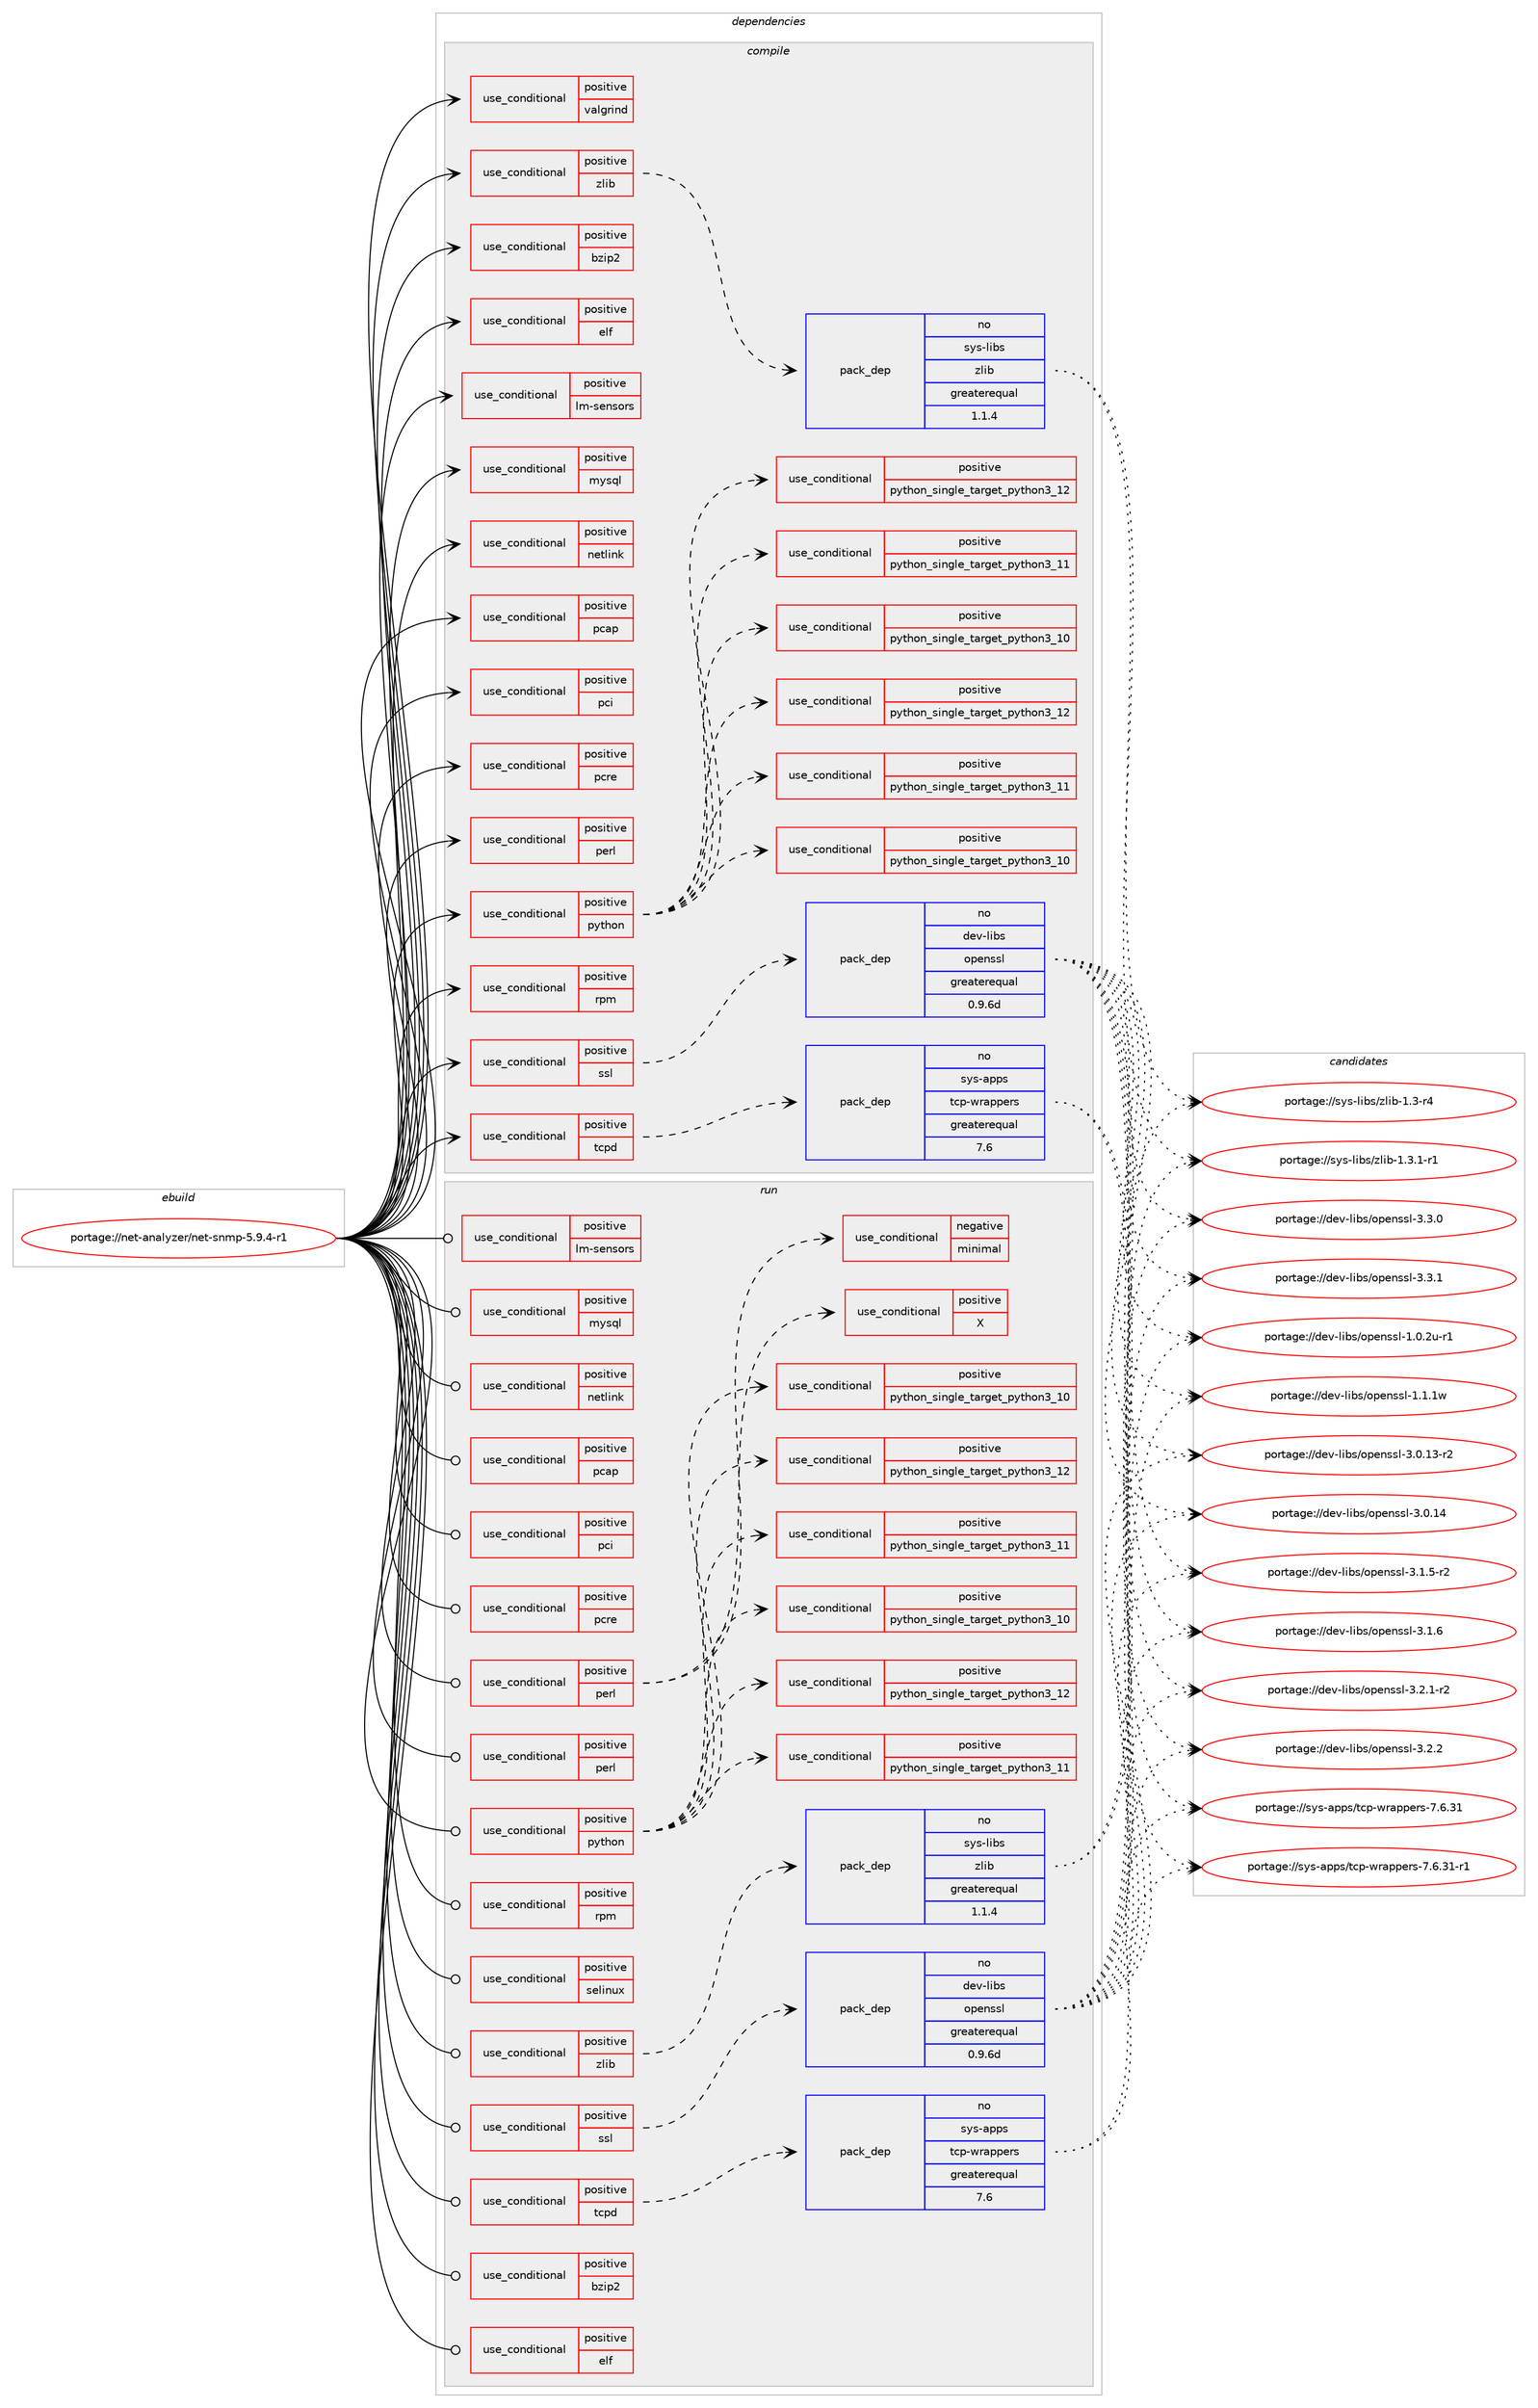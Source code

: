 digraph prolog {

# *************
# Graph options
# *************

newrank=true;
concentrate=true;
compound=true;
graph [rankdir=LR,fontname=Helvetica,fontsize=10,ranksep=1.5];#, ranksep=2.5, nodesep=0.2];
edge  [arrowhead=vee];
node  [fontname=Helvetica,fontsize=10];

# **********
# The ebuild
# **********

subgraph cluster_leftcol {
color=gray;
rank=same;
label=<<i>ebuild</i>>;
id [label="portage://net-analyzer/net-snmp-5.9.4-r1", color=red, width=4, href="../net-analyzer/net-snmp-5.9.4-r1.svg"];
}

# ****************
# The dependencies
# ****************

subgraph cluster_midcol {
color=gray;
label=<<i>dependencies</i>>;
subgraph cluster_compile {
fillcolor="#eeeeee";
style=filled;
label=<<i>compile</i>>;
subgraph cond85116 {
dependency174056 [label=<<TABLE BORDER="0" CELLBORDER="1" CELLSPACING="0" CELLPADDING="4"><TR><TD ROWSPAN="3" CELLPADDING="10">use_conditional</TD></TR><TR><TD>positive</TD></TR><TR><TD>bzip2</TD></TR></TABLE>>, shape=none, color=red];
# *** BEGIN UNKNOWN DEPENDENCY TYPE (TODO) ***
# dependency174056 -> package_dependency(portage://net-analyzer/net-snmp-5.9.4-r1,install,no,app-arch,bzip2,none,[,,],[],[])
# *** END UNKNOWN DEPENDENCY TYPE (TODO) ***

}
id:e -> dependency174056:w [weight=20,style="solid",arrowhead="vee"];
subgraph cond85117 {
dependency174057 [label=<<TABLE BORDER="0" CELLBORDER="1" CELLSPACING="0" CELLPADDING="4"><TR><TD ROWSPAN="3" CELLPADDING="10">use_conditional</TD></TR><TR><TD>positive</TD></TR><TR><TD>elf</TD></TR></TABLE>>, shape=none, color=red];
# *** BEGIN UNKNOWN DEPENDENCY TYPE (TODO) ***
# dependency174057 -> package_dependency(portage://net-analyzer/net-snmp-5.9.4-r1,install,no,dev-libs,elfutils,none,[,,],[],[])
# *** END UNKNOWN DEPENDENCY TYPE (TODO) ***

}
id:e -> dependency174057:w [weight=20,style="solid",arrowhead="vee"];
subgraph cond85118 {
dependency174058 [label=<<TABLE BORDER="0" CELLBORDER="1" CELLSPACING="0" CELLPADDING="4"><TR><TD ROWSPAN="3" CELLPADDING="10">use_conditional</TD></TR><TR><TD>positive</TD></TR><TR><TD>lm-sensors</TD></TR></TABLE>>, shape=none, color=red];
# *** BEGIN UNKNOWN DEPENDENCY TYPE (TODO) ***
# dependency174058 -> package_dependency(portage://net-analyzer/net-snmp-5.9.4-r1,install,no,sys-apps,lm-sensors,none,[,,],[],[])
# *** END UNKNOWN DEPENDENCY TYPE (TODO) ***

}
id:e -> dependency174058:w [weight=20,style="solid",arrowhead="vee"];
subgraph cond85119 {
dependency174059 [label=<<TABLE BORDER="0" CELLBORDER="1" CELLSPACING="0" CELLPADDING="4"><TR><TD ROWSPAN="3" CELLPADDING="10">use_conditional</TD></TR><TR><TD>positive</TD></TR><TR><TD>mysql</TD></TR></TABLE>>, shape=none, color=red];
# *** BEGIN UNKNOWN DEPENDENCY TYPE (TODO) ***
# dependency174059 -> package_dependency(portage://net-analyzer/net-snmp-5.9.4-r1,install,no,dev-db,mysql-connector-c,none,[,,],[slot(0),equal],[])
# *** END UNKNOWN DEPENDENCY TYPE (TODO) ***

}
id:e -> dependency174059:w [weight=20,style="solid",arrowhead="vee"];
subgraph cond85120 {
dependency174060 [label=<<TABLE BORDER="0" CELLBORDER="1" CELLSPACING="0" CELLPADDING="4"><TR><TD ROWSPAN="3" CELLPADDING="10">use_conditional</TD></TR><TR><TD>positive</TD></TR><TR><TD>netlink</TD></TR></TABLE>>, shape=none, color=red];
# *** BEGIN UNKNOWN DEPENDENCY TYPE (TODO) ***
# dependency174060 -> package_dependency(portage://net-analyzer/net-snmp-5.9.4-r1,install,no,dev-libs,libnl,none,[,,],[slot(3)],[])
# *** END UNKNOWN DEPENDENCY TYPE (TODO) ***

}
id:e -> dependency174060:w [weight=20,style="solid",arrowhead="vee"];
subgraph cond85121 {
dependency174061 [label=<<TABLE BORDER="0" CELLBORDER="1" CELLSPACING="0" CELLPADDING="4"><TR><TD ROWSPAN="3" CELLPADDING="10">use_conditional</TD></TR><TR><TD>positive</TD></TR><TR><TD>pcap</TD></TR></TABLE>>, shape=none, color=red];
# *** BEGIN UNKNOWN DEPENDENCY TYPE (TODO) ***
# dependency174061 -> package_dependency(portage://net-analyzer/net-snmp-5.9.4-r1,install,no,net-libs,libpcap,none,[,,],[],[])
# *** END UNKNOWN DEPENDENCY TYPE (TODO) ***

}
id:e -> dependency174061:w [weight=20,style="solid",arrowhead="vee"];
subgraph cond85122 {
dependency174062 [label=<<TABLE BORDER="0" CELLBORDER="1" CELLSPACING="0" CELLPADDING="4"><TR><TD ROWSPAN="3" CELLPADDING="10">use_conditional</TD></TR><TR><TD>positive</TD></TR><TR><TD>pci</TD></TR></TABLE>>, shape=none, color=red];
# *** BEGIN UNKNOWN DEPENDENCY TYPE (TODO) ***
# dependency174062 -> package_dependency(portage://net-analyzer/net-snmp-5.9.4-r1,install,no,sys-apps,pciutils,none,[,,],[],[])
# *** END UNKNOWN DEPENDENCY TYPE (TODO) ***

}
id:e -> dependency174062:w [weight=20,style="solid",arrowhead="vee"];
subgraph cond85123 {
dependency174063 [label=<<TABLE BORDER="0" CELLBORDER="1" CELLSPACING="0" CELLPADDING="4"><TR><TD ROWSPAN="3" CELLPADDING="10">use_conditional</TD></TR><TR><TD>positive</TD></TR><TR><TD>pcre</TD></TR></TABLE>>, shape=none, color=red];
# *** BEGIN UNKNOWN DEPENDENCY TYPE (TODO) ***
# dependency174063 -> package_dependency(portage://net-analyzer/net-snmp-5.9.4-r1,install,no,dev-libs,libpcre,none,[,,],[],[])
# *** END UNKNOWN DEPENDENCY TYPE (TODO) ***

}
id:e -> dependency174063:w [weight=20,style="solid",arrowhead="vee"];
subgraph cond85124 {
dependency174064 [label=<<TABLE BORDER="0" CELLBORDER="1" CELLSPACING="0" CELLPADDING="4"><TR><TD ROWSPAN="3" CELLPADDING="10">use_conditional</TD></TR><TR><TD>positive</TD></TR><TR><TD>perl</TD></TR></TABLE>>, shape=none, color=red];
# *** BEGIN UNKNOWN DEPENDENCY TYPE (TODO) ***
# dependency174064 -> package_dependency(portage://net-analyzer/net-snmp-5.9.4-r1,install,no,dev-lang,perl,none,[,,],any_same_slot,[])
# *** END UNKNOWN DEPENDENCY TYPE (TODO) ***

}
id:e -> dependency174064:w [weight=20,style="solid",arrowhead="vee"];
subgraph cond85125 {
dependency174065 [label=<<TABLE BORDER="0" CELLBORDER="1" CELLSPACING="0" CELLPADDING="4"><TR><TD ROWSPAN="3" CELLPADDING="10">use_conditional</TD></TR><TR><TD>positive</TD></TR><TR><TD>python</TD></TR></TABLE>>, shape=none, color=red];
subgraph cond85126 {
dependency174066 [label=<<TABLE BORDER="0" CELLBORDER="1" CELLSPACING="0" CELLPADDING="4"><TR><TD ROWSPAN="3" CELLPADDING="10">use_conditional</TD></TR><TR><TD>positive</TD></TR><TR><TD>python_single_target_python3_10</TD></TR></TABLE>>, shape=none, color=red];
# *** BEGIN UNKNOWN DEPENDENCY TYPE (TODO) ***
# dependency174066 -> package_dependency(portage://net-analyzer/net-snmp-5.9.4-r1,install,no,dev-python,setuptools,none,[,,],[],[use(enable(python_targets_python3_10),negative)])
# *** END UNKNOWN DEPENDENCY TYPE (TODO) ***

}
dependency174065:e -> dependency174066:w [weight=20,style="dashed",arrowhead="vee"];
subgraph cond85127 {
dependency174067 [label=<<TABLE BORDER="0" CELLBORDER="1" CELLSPACING="0" CELLPADDING="4"><TR><TD ROWSPAN="3" CELLPADDING="10">use_conditional</TD></TR><TR><TD>positive</TD></TR><TR><TD>python_single_target_python3_11</TD></TR></TABLE>>, shape=none, color=red];
# *** BEGIN UNKNOWN DEPENDENCY TYPE (TODO) ***
# dependency174067 -> package_dependency(portage://net-analyzer/net-snmp-5.9.4-r1,install,no,dev-python,setuptools,none,[,,],[],[use(enable(python_targets_python3_11),negative)])
# *** END UNKNOWN DEPENDENCY TYPE (TODO) ***

}
dependency174065:e -> dependency174067:w [weight=20,style="dashed",arrowhead="vee"];
subgraph cond85128 {
dependency174068 [label=<<TABLE BORDER="0" CELLBORDER="1" CELLSPACING="0" CELLPADDING="4"><TR><TD ROWSPAN="3" CELLPADDING="10">use_conditional</TD></TR><TR><TD>positive</TD></TR><TR><TD>python_single_target_python3_12</TD></TR></TABLE>>, shape=none, color=red];
# *** BEGIN UNKNOWN DEPENDENCY TYPE (TODO) ***
# dependency174068 -> package_dependency(portage://net-analyzer/net-snmp-5.9.4-r1,install,no,dev-python,setuptools,none,[,,],[],[use(enable(python_targets_python3_12),negative)])
# *** END UNKNOWN DEPENDENCY TYPE (TODO) ***

}
dependency174065:e -> dependency174068:w [weight=20,style="dashed",arrowhead="vee"];
subgraph cond85129 {
dependency174069 [label=<<TABLE BORDER="0" CELLBORDER="1" CELLSPACING="0" CELLPADDING="4"><TR><TD ROWSPAN="3" CELLPADDING="10">use_conditional</TD></TR><TR><TD>positive</TD></TR><TR><TD>python_single_target_python3_10</TD></TR></TABLE>>, shape=none, color=red];
# *** BEGIN UNKNOWN DEPENDENCY TYPE (TODO) ***
# dependency174069 -> package_dependency(portage://net-analyzer/net-snmp-5.9.4-r1,install,no,dev-lang,python,none,[,,],[slot(3.10)],[])
# *** END UNKNOWN DEPENDENCY TYPE (TODO) ***

}
dependency174065:e -> dependency174069:w [weight=20,style="dashed",arrowhead="vee"];
subgraph cond85130 {
dependency174070 [label=<<TABLE BORDER="0" CELLBORDER="1" CELLSPACING="0" CELLPADDING="4"><TR><TD ROWSPAN="3" CELLPADDING="10">use_conditional</TD></TR><TR><TD>positive</TD></TR><TR><TD>python_single_target_python3_11</TD></TR></TABLE>>, shape=none, color=red];
# *** BEGIN UNKNOWN DEPENDENCY TYPE (TODO) ***
# dependency174070 -> package_dependency(portage://net-analyzer/net-snmp-5.9.4-r1,install,no,dev-lang,python,none,[,,],[slot(3.11)],[])
# *** END UNKNOWN DEPENDENCY TYPE (TODO) ***

}
dependency174065:e -> dependency174070:w [weight=20,style="dashed",arrowhead="vee"];
subgraph cond85131 {
dependency174071 [label=<<TABLE BORDER="0" CELLBORDER="1" CELLSPACING="0" CELLPADDING="4"><TR><TD ROWSPAN="3" CELLPADDING="10">use_conditional</TD></TR><TR><TD>positive</TD></TR><TR><TD>python_single_target_python3_12</TD></TR></TABLE>>, shape=none, color=red];
# *** BEGIN UNKNOWN DEPENDENCY TYPE (TODO) ***
# dependency174071 -> package_dependency(portage://net-analyzer/net-snmp-5.9.4-r1,install,no,dev-lang,python,none,[,,],[slot(3.12)],[])
# *** END UNKNOWN DEPENDENCY TYPE (TODO) ***

}
dependency174065:e -> dependency174071:w [weight=20,style="dashed",arrowhead="vee"];
}
id:e -> dependency174065:w [weight=20,style="solid",arrowhead="vee"];
subgraph cond85132 {
dependency174072 [label=<<TABLE BORDER="0" CELLBORDER="1" CELLSPACING="0" CELLPADDING="4"><TR><TD ROWSPAN="3" CELLPADDING="10">use_conditional</TD></TR><TR><TD>positive</TD></TR><TR><TD>rpm</TD></TR></TABLE>>, shape=none, color=red];
# *** BEGIN UNKNOWN DEPENDENCY TYPE (TODO) ***
# dependency174072 -> package_dependency(portage://net-analyzer/net-snmp-5.9.4-r1,install,no,app-arch,rpm,none,[,,],[],[])
# *** END UNKNOWN DEPENDENCY TYPE (TODO) ***

# *** BEGIN UNKNOWN DEPENDENCY TYPE (TODO) ***
# dependency174072 -> package_dependency(portage://net-analyzer/net-snmp-5.9.4-r1,install,no,dev-libs,popt,none,[,,],[],[])
# *** END UNKNOWN DEPENDENCY TYPE (TODO) ***

}
id:e -> dependency174072:w [weight=20,style="solid",arrowhead="vee"];
subgraph cond85133 {
dependency174073 [label=<<TABLE BORDER="0" CELLBORDER="1" CELLSPACING="0" CELLPADDING="4"><TR><TD ROWSPAN="3" CELLPADDING="10">use_conditional</TD></TR><TR><TD>positive</TD></TR><TR><TD>ssl</TD></TR></TABLE>>, shape=none, color=red];
subgraph pack86420 {
dependency174074 [label=<<TABLE BORDER="0" CELLBORDER="1" CELLSPACING="0" CELLPADDING="4" WIDTH="220"><TR><TD ROWSPAN="6" CELLPADDING="30">pack_dep</TD></TR><TR><TD WIDTH="110">no</TD></TR><TR><TD>dev-libs</TD></TR><TR><TD>openssl</TD></TR><TR><TD>greaterequal</TD></TR><TR><TD>0.9.6d</TD></TR></TABLE>>, shape=none, color=blue];
}
dependency174073:e -> dependency174074:w [weight=20,style="dashed",arrowhead="vee"];
}
id:e -> dependency174073:w [weight=20,style="solid",arrowhead="vee"];
subgraph cond85134 {
dependency174075 [label=<<TABLE BORDER="0" CELLBORDER="1" CELLSPACING="0" CELLPADDING="4"><TR><TD ROWSPAN="3" CELLPADDING="10">use_conditional</TD></TR><TR><TD>positive</TD></TR><TR><TD>tcpd</TD></TR></TABLE>>, shape=none, color=red];
subgraph pack86421 {
dependency174076 [label=<<TABLE BORDER="0" CELLBORDER="1" CELLSPACING="0" CELLPADDING="4" WIDTH="220"><TR><TD ROWSPAN="6" CELLPADDING="30">pack_dep</TD></TR><TR><TD WIDTH="110">no</TD></TR><TR><TD>sys-apps</TD></TR><TR><TD>tcp-wrappers</TD></TR><TR><TD>greaterequal</TD></TR><TR><TD>7.6</TD></TR></TABLE>>, shape=none, color=blue];
}
dependency174075:e -> dependency174076:w [weight=20,style="dashed",arrowhead="vee"];
}
id:e -> dependency174075:w [weight=20,style="solid",arrowhead="vee"];
subgraph cond85135 {
dependency174077 [label=<<TABLE BORDER="0" CELLBORDER="1" CELLSPACING="0" CELLPADDING="4"><TR><TD ROWSPAN="3" CELLPADDING="10">use_conditional</TD></TR><TR><TD>positive</TD></TR><TR><TD>valgrind</TD></TR></TABLE>>, shape=none, color=red];
# *** BEGIN UNKNOWN DEPENDENCY TYPE (TODO) ***
# dependency174077 -> package_dependency(portage://net-analyzer/net-snmp-5.9.4-r1,install,no,dev-debug,valgrind,none,[,,],[],[])
# *** END UNKNOWN DEPENDENCY TYPE (TODO) ***

}
id:e -> dependency174077:w [weight=20,style="solid",arrowhead="vee"];
subgraph cond85136 {
dependency174078 [label=<<TABLE BORDER="0" CELLBORDER="1" CELLSPACING="0" CELLPADDING="4"><TR><TD ROWSPAN="3" CELLPADDING="10">use_conditional</TD></TR><TR><TD>positive</TD></TR><TR><TD>zlib</TD></TR></TABLE>>, shape=none, color=red];
subgraph pack86422 {
dependency174079 [label=<<TABLE BORDER="0" CELLBORDER="1" CELLSPACING="0" CELLPADDING="4" WIDTH="220"><TR><TD ROWSPAN="6" CELLPADDING="30">pack_dep</TD></TR><TR><TD WIDTH="110">no</TD></TR><TR><TD>sys-libs</TD></TR><TR><TD>zlib</TD></TR><TR><TD>greaterequal</TD></TR><TR><TD>1.1.4</TD></TR></TABLE>>, shape=none, color=blue];
}
dependency174078:e -> dependency174079:w [weight=20,style="dashed",arrowhead="vee"];
}
id:e -> dependency174078:w [weight=20,style="solid",arrowhead="vee"];
# *** BEGIN UNKNOWN DEPENDENCY TYPE (TODO) ***
# id -> package_dependency(portage://net-analyzer/net-snmp-5.9.4-r1,install,no,virtual,libcrypt,none,[,,],any_same_slot,[])
# *** END UNKNOWN DEPENDENCY TYPE (TODO) ***

}
subgraph cluster_compileandrun {
fillcolor="#eeeeee";
style=filled;
label=<<i>compile and run</i>>;
}
subgraph cluster_run {
fillcolor="#eeeeee";
style=filled;
label=<<i>run</i>>;
subgraph cond85137 {
dependency174080 [label=<<TABLE BORDER="0" CELLBORDER="1" CELLSPACING="0" CELLPADDING="4"><TR><TD ROWSPAN="3" CELLPADDING="10">use_conditional</TD></TR><TR><TD>positive</TD></TR><TR><TD>bzip2</TD></TR></TABLE>>, shape=none, color=red];
# *** BEGIN UNKNOWN DEPENDENCY TYPE (TODO) ***
# dependency174080 -> package_dependency(portage://net-analyzer/net-snmp-5.9.4-r1,run,no,app-arch,bzip2,none,[,,],[],[])
# *** END UNKNOWN DEPENDENCY TYPE (TODO) ***

}
id:e -> dependency174080:w [weight=20,style="solid",arrowhead="odot"];
subgraph cond85138 {
dependency174081 [label=<<TABLE BORDER="0" CELLBORDER="1" CELLSPACING="0" CELLPADDING="4"><TR><TD ROWSPAN="3" CELLPADDING="10">use_conditional</TD></TR><TR><TD>positive</TD></TR><TR><TD>elf</TD></TR></TABLE>>, shape=none, color=red];
# *** BEGIN UNKNOWN DEPENDENCY TYPE (TODO) ***
# dependency174081 -> package_dependency(portage://net-analyzer/net-snmp-5.9.4-r1,run,no,dev-libs,elfutils,none,[,,],[],[])
# *** END UNKNOWN DEPENDENCY TYPE (TODO) ***

}
id:e -> dependency174081:w [weight=20,style="solid",arrowhead="odot"];
subgraph cond85139 {
dependency174082 [label=<<TABLE BORDER="0" CELLBORDER="1" CELLSPACING="0" CELLPADDING="4"><TR><TD ROWSPAN="3" CELLPADDING="10">use_conditional</TD></TR><TR><TD>positive</TD></TR><TR><TD>lm-sensors</TD></TR></TABLE>>, shape=none, color=red];
# *** BEGIN UNKNOWN DEPENDENCY TYPE (TODO) ***
# dependency174082 -> package_dependency(portage://net-analyzer/net-snmp-5.9.4-r1,run,no,sys-apps,lm-sensors,none,[,,],[],[])
# *** END UNKNOWN DEPENDENCY TYPE (TODO) ***

}
id:e -> dependency174082:w [weight=20,style="solid",arrowhead="odot"];
subgraph cond85140 {
dependency174083 [label=<<TABLE BORDER="0" CELLBORDER="1" CELLSPACING="0" CELLPADDING="4"><TR><TD ROWSPAN="3" CELLPADDING="10">use_conditional</TD></TR><TR><TD>positive</TD></TR><TR><TD>mysql</TD></TR></TABLE>>, shape=none, color=red];
# *** BEGIN UNKNOWN DEPENDENCY TYPE (TODO) ***
# dependency174083 -> package_dependency(portage://net-analyzer/net-snmp-5.9.4-r1,run,no,dev-db,mysql-connector-c,none,[,,],[slot(0),equal],[])
# *** END UNKNOWN DEPENDENCY TYPE (TODO) ***

}
id:e -> dependency174083:w [weight=20,style="solid",arrowhead="odot"];
subgraph cond85141 {
dependency174084 [label=<<TABLE BORDER="0" CELLBORDER="1" CELLSPACING="0" CELLPADDING="4"><TR><TD ROWSPAN="3" CELLPADDING="10">use_conditional</TD></TR><TR><TD>positive</TD></TR><TR><TD>netlink</TD></TR></TABLE>>, shape=none, color=red];
# *** BEGIN UNKNOWN DEPENDENCY TYPE (TODO) ***
# dependency174084 -> package_dependency(portage://net-analyzer/net-snmp-5.9.4-r1,run,no,dev-libs,libnl,none,[,,],[slot(3)],[])
# *** END UNKNOWN DEPENDENCY TYPE (TODO) ***

}
id:e -> dependency174084:w [weight=20,style="solid",arrowhead="odot"];
subgraph cond85142 {
dependency174085 [label=<<TABLE BORDER="0" CELLBORDER="1" CELLSPACING="0" CELLPADDING="4"><TR><TD ROWSPAN="3" CELLPADDING="10">use_conditional</TD></TR><TR><TD>positive</TD></TR><TR><TD>pcap</TD></TR></TABLE>>, shape=none, color=red];
# *** BEGIN UNKNOWN DEPENDENCY TYPE (TODO) ***
# dependency174085 -> package_dependency(portage://net-analyzer/net-snmp-5.9.4-r1,run,no,net-libs,libpcap,none,[,,],[],[])
# *** END UNKNOWN DEPENDENCY TYPE (TODO) ***

}
id:e -> dependency174085:w [weight=20,style="solid",arrowhead="odot"];
subgraph cond85143 {
dependency174086 [label=<<TABLE BORDER="0" CELLBORDER="1" CELLSPACING="0" CELLPADDING="4"><TR><TD ROWSPAN="3" CELLPADDING="10">use_conditional</TD></TR><TR><TD>positive</TD></TR><TR><TD>pci</TD></TR></TABLE>>, shape=none, color=red];
# *** BEGIN UNKNOWN DEPENDENCY TYPE (TODO) ***
# dependency174086 -> package_dependency(portage://net-analyzer/net-snmp-5.9.4-r1,run,no,sys-apps,pciutils,none,[,,],[],[])
# *** END UNKNOWN DEPENDENCY TYPE (TODO) ***

}
id:e -> dependency174086:w [weight=20,style="solid",arrowhead="odot"];
subgraph cond85144 {
dependency174087 [label=<<TABLE BORDER="0" CELLBORDER="1" CELLSPACING="0" CELLPADDING="4"><TR><TD ROWSPAN="3" CELLPADDING="10">use_conditional</TD></TR><TR><TD>positive</TD></TR><TR><TD>pcre</TD></TR></TABLE>>, shape=none, color=red];
# *** BEGIN UNKNOWN DEPENDENCY TYPE (TODO) ***
# dependency174087 -> package_dependency(portage://net-analyzer/net-snmp-5.9.4-r1,run,no,dev-libs,libpcre,none,[,,],[],[])
# *** END UNKNOWN DEPENDENCY TYPE (TODO) ***

}
id:e -> dependency174087:w [weight=20,style="solid",arrowhead="odot"];
subgraph cond85145 {
dependency174088 [label=<<TABLE BORDER="0" CELLBORDER="1" CELLSPACING="0" CELLPADDING="4"><TR><TD ROWSPAN="3" CELLPADDING="10">use_conditional</TD></TR><TR><TD>positive</TD></TR><TR><TD>perl</TD></TR></TABLE>>, shape=none, color=red];
subgraph cond85146 {
dependency174089 [label=<<TABLE BORDER="0" CELLBORDER="1" CELLSPACING="0" CELLPADDING="4"><TR><TD ROWSPAN="3" CELLPADDING="10">use_conditional</TD></TR><TR><TD>positive</TD></TR><TR><TD>X</TD></TR></TABLE>>, shape=none, color=red];
# *** BEGIN UNKNOWN DEPENDENCY TYPE (TODO) ***
# dependency174089 -> package_dependency(portage://net-analyzer/net-snmp-5.9.4-r1,run,no,dev-perl,Tk,none,[,,],[],[])
# *** END UNKNOWN DEPENDENCY TYPE (TODO) ***

}
dependency174088:e -> dependency174089:w [weight=20,style="dashed",arrowhead="vee"];
subgraph cond85147 {
dependency174090 [label=<<TABLE BORDER="0" CELLBORDER="1" CELLSPACING="0" CELLPADDING="4"><TR><TD ROWSPAN="3" CELLPADDING="10">use_conditional</TD></TR><TR><TD>negative</TD></TR><TR><TD>minimal</TD></TR></TABLE>>, shape=none, color=red];
# *** BEGIN UNKNOWN DEPENDENCY TYPE (TODO) ***
# dependency174090 -> package_dependency(portage://net-analyzer/net-snmp-5.9.4-r1,run,no,virtual,perl-Carp,none,[,,],[],[])
# *** END UNKNOWN DEPENDENCY TYPE (TODO) ***

# *** BEGIN UNKNOWN DEPENDENCY TYPE (TODO) ***
# dependency174090 -> package_dependency(portage://net-analyzer/net-snmp-5.9.4-r1,run,no,virtual,perl-Data-Dumper,none,[,,],[],[])
# *** END UNKNOWN DEPENDENCY TYPE (TODO) ***

# *** BEGIN UNKNOWN DEPENDENCY TYPE (TODO) ***
# dependency174090 -> package_dependency(portage://net-analyzer/net-snmp-5.9.4-r1,run,no,virtual,perl-Getopt-Long,none,[,,],[],[])
# *** END UNKNOWN DEPENDENCY TYPE (TODO) ***

# *** BEGIN UNKNOWN DEPENDENCY TYPE (TODO) ***
# dependency174090 -> package_dependency(portage://net-analyzer/net-snmp-5.9.4-r1,run,no,dev-perl,JSON,none,[,,],[],[])
# *** END UNKNOWN DEPENDENCY TYPE (TODO) ***

# *** BEGIN UNKNOWN DEPENDENCY TYPE (TODO) ***
# dependency174090 -> package_dependency(portage://net-analyzer/net-snmp-5.9.4-r1,run,no,dev-perl,Mail-Sender,none,[,,],[],[])
# *** END UNKNOWN DEPENDENCY TYPE (TODO) ***

# *** BEGIN UNKNOWN DEPENDENCY TYPE (TODO) ***
# dependency174090 -> package_dependency(portage://net-analyzer/net-snmp-5.9.4-r1,run,no,dev-perl,TermReadKey,none,[,,],[],[])
# *** END UNKNOWN DEPENDENCY TYPE (TODO) ***

# *** BEGIN UNKNOWN DEPENDENCY TYPE (TODO) ***
# dependency174090 -> package_dependency(portage://net-analyzer/net-snmp-5.9.4-r1,run,no,virtual,perl-Term-ReadLine,none,[,,],[],[])
# *** END UNKNOWN DEPENDENCY TYPE (TODO) ***

}
dependency174088:e -> dependency174090:w [weight=20,style="dashed",arrowhead="vee"];
}
id:e -> dependency174088:w [weight=20,style="solid",arrowhead="odot"];
subgraph cond85148 {
dependency174091 [label=<<TABLE BORDER="0" CELLBORDER="1" CELLSPACING="0" CELLPADDING="4"><TR><TD ROWSPAN="3" CELLPADDING="10">use_conditional</TD></TR><TR><TD>positive</TD></TR><TR><TD>perl</TD></TR></TABLE>>, shape=none, color=red];
# *** BEGIN UNKNOWN DEPENDENCY TYPE (TODO) ***
# dependency174091 -> package_dependency(portage://net-analyzer/net-snmp-5.9.4-r1,run,no,dev-lang,perl,none,[,,],any_same_slot,[])
# *** END UNKNOWN DEPENDENCY TYPE (TODO) ***

}
id:e -> dependency174091:w [weight=20,style="solid",arrowhead="odot"];
subgraph cond85149 {
dependency174092 [label=<<TABLE BORDER="0" CELLBORDER="1" CELLSPACING="0" CELLPADDING="4"><TR><TD ROWSPAN="3" CELLPADDING="10">use_conditional</TD></TR><TR><TD>positive</TD></TR><TR><TD>python</TD></TR></TABLE>>, shape=none, color=red];
subgraph cond85150 {
dependency174093 [label=<<TABLE BORDER="0" CELLBORDER="1" CELLSPACING="0" CELLPADDING="4"><TR><TD ROWSPAN="3" CELLPADDING="10">use_conditional</TD></TR><TR><TD>positive</TD></TR><TR><TD>python_single_target_python3_10</TD></TR></TABLE>>, shape=none, color=red];
# *** BEGIN UNKNOWN DEPENDENCY TYPE (TODO) ***
# dependency174093 -> package_dependency(portage://net-analyzer/net-snmp-5.9.4-r1,run,no,dev-python,setuptools,none,[,,],[],[use(enable(python_targets_python3_10),negative)])
# *** END UNKNOWN DEPENDENCY TYPE (TODO) ***

}
dependency174092:e -> dependency174093:w [weight=20,style="dashed",arrowhead="vee"];
subgraph cond85151 {
dependency174094 [label=<<TABLE BORDER="0" CELLBORDER="1" CELLSPACING="0" CELLPADDING="4"><TR><TD ROWSPAN="3" CELLPADDING="10">use_conditional</TD></TR><TR><TD>positive</TD></TR><TR><TD>python_single_target_python3_11</TD></TR></TABLE>>, shape=none, color=red];
# *** BEGIN UNKNOWN DEPENDENCY TYPE (TODO) ***
# dependency174094 -> package_dependency(portage://net-analyzer/net-snmp-5.9.4-r1,run,no,dev-python,setuptools,none,[,,],[],[use(enable(python_targets_python3_11),negative)])
# *** END UNKNOWN DEPENDENCY TYPE (TODO) ***

}
dependency174092:e -> dependency174094:w [weight=20,style="dashed",arrowhead="vee"];
subgraph cond85152 {
dependency174095 [label=<<TABLE BORDER="0" CELLBORDER="1" CELLSPACING="0" CELLPADDING="4"><TR><TD ROWSPAN="3" CELLPADDING="10">use_conditional</TD></TR><TR><TD>positive</TD></TR><TR><TD>python_single_target_python3_12</TD></TR></TABLE>>, shape=none, color=red];
# *** BEGIN UNKNOWN DEPENDENCY TYPE (TODO) ***
# dependency174095 -> package_dependency(portage://net-analyzer/net-snmp-5.9.4-r1,run,no,dev-python,setuptools,none,[,,],[],[use(enable(python_targets_python3_12),negative)])
# *** END UNKNOWN DEPENDENCY TYPE (TODO) ***

}
dependency174092:e -> dependency174095:w [weight=20,style="dashed",arrowhead="vee"];
subgraph cond85153 {
dependency174096 [label=<<TABLE BORDER="0" CELLBORDER="1" CELLSPACING="0" CELLPADDING="4"><TR><TD ROWSPAN="3" CELLPADDING="10">use_conditional</TD></TR><TR><TD>positive</TD></TR><TR><TD>python_single_target_python3_10</TD></TR></TABLE>>, shape=none, color=red];
# *** BEGIN UNKNOWN DEPENDENCY TYPE (TODO) ***
# dependency174096 -> package_dependency(portage://net-analyzer/net-snmp-5.9.4-r1,run,no,dev-lang,python,none,[,,],[slot(3.10)],[])
# *** END UNKNOWN DEPENDENCY TYPE (TODO) ***

}
dependency174092:e -> dependency174096:w [weight=20,style="dashed",arrowhead="vee"];
subgraph cond85154 {
dependency174097 [label=<<TABLE BORDER="0" CELLBORDER="1" CELLSPACING="0" CELLPADDING="4"><TR><TD ROWSPAN="3" CELLPADDING="10">use_conditional</TD></TR><TR><TD>positive</TD></TR><TR><TD>python_single_target_python3_11</TD></TR></TABLE>>, shape=none, color=red];
# *** BEGIN UNKNOWN DEPENDENCY TYPE (TODO) ***
# dependency174097 -> package_dependency(portage://net-analyzer/net-snmp-5.9.4-r1,run,no,dev-lang,python,none,[,,],[slot(3.11)],[])
# *** END UNKNOWN DEPENDENCY TYPE (TODO) ***

}
dependency174092:e -> dependency174097:w [weight=20,style="dashed",arrowhead="vee"];
subgraph cond85155 {
dependency174098 [label=<<TABLE BORDER="0" CELLBORDER="1" CELLSPACING="0" CELLPADDING="4"><TR><TD ROWSPAN="3" CELLPADDING="10">use_conditional</TD></TR><TR><TD>positive</TD></TR><TR><TD>python_single_target_python3_12</TD></TR></TABLE>>, shape=none, color=red];
# *** BEGIN UNKNOWN DEPENDENCY TYPE (TODO) ***
# dependency174098 -> package_dependency(portage://net-analyzer/net-snmp-5.9.4-r1,run,no,dev-lang,python,none,[,,],[slot(3.12)],[])
# *** END UNKNOWN DEPENDENCY TYPE (TODO) ***

}
dependency174092:e -> dependency174098:w [weight=20,style="dashed",arrowhead="vee"];
}
id:e -> dependency174092:w [weight=20,style="solid",arrowhead="odot"];
subgraph cond85156 {
dependency174099 [label=<<TABLE BORDER="0" CELLBORDER="1" CELLSPACING="0" CELLPADDING="4"><TR><TD ROWSPAN="3" CELLPADDING="10">use_conditional</TD></TR><TR><TD>positive</TD></TR><TR><TD>rpm</TD></TR></TABLE>>, shape=none, color=red];
# *** BEGIN UNKNOWN DEPENDENCY TYPE (TODO) ***
# dependency174099 -> package_dependency(portage://net-analyzer/net-snmp-5.9.4-r1,run,no,app-arch,rpm,none,[,,],[],[])
# *** END UNKNOWN DEPENDENCY TYPE (TODO) ***

# *** BEGIN UNKNOWN DEPENDENCY TYPE (TODO) ***
# dependency174099 -> package_dependency(portage://net-analyzer/net-snmp-5.9.4-r1,run,no,dev-libs,popt,none,[,,],[],[])
# *** END UNKNOWN DEPENDENCY TYPE (TODO) ***

}
id:e -> dependency174099:w [weight=20,style="solid",arrowhead="odot"];
subgraph cond85157 {
dependency174100 [label=<<TABLE BORDER="0" CELLBORDER="1" CELLSPACING="0" CELLPADDING="4"><TR><TD ROWSPAN="3" CELLPADDING="10">use_conditional</TD></TR><TR><TD>positive</TD></TR><TR><TD>selinux</TD></TR></TABLE>>, shape=none, color=red];
# *** BEGIN UNKNOWN DEPENDENCY TYPE (TODO) ***
# dependency174100 -> package_dependency(portage://net-analyzer/net-snmp-5.9.4-r1,run,no,sec-policy,selinux-snmp,none,[,,],[],[])
# *** END UNKNOWN DEPENDENCY TYPE (TODO) ***

}
id:e -> dependency174100:w [weight=20,style="solid",arrowhead="odot"];
subgraph cond85158 {
dependency174101 [label=<<TABLE BORDER="0" CELLBORDER="1" CELLSPACING="0" CELLPADDING="4"><TR><TD ROWSPAN="3" CELLPADDING="10">use_conditional</TD></TR><TR><TD>positive</TD></TR><TR><TD>ssl</TD></TR></TABLE>>, shape=none, color=red];
subgraph pack86423 {
dependency174102 [label=<<TABLE BORDER="0" CELLBORDER="1" CELLSPACING="0" CELLPADDING="4" WIDTH="220"><TR><TD ROWSPAN="6" CELLPADDING="30">pack_dep</TD></TR><TR><TD WIDTH="110">no</TD></TR><TR><TD>dev-libs</TD></TR><TR><TD>openssl</TD></TR><TR><TD>greaterequal</TD></TR><TR><TD>0.9.6d</TD></TR></TABLE>>, shape=none, color=blue];
}
dependency174101:e -> dependency174102:w [weight=20,style="dashed",arrowhead="vee"];
}
id:e -> dependency174101:w [weight=20,style="solid",arrowhead="odot"];
subgraph cond85159 {
dependency174103 [label=<<TABLE BORDER="0" CELLBORDER="1" CELLSPACING="0" CELLPADDING="4"><TR><TD ROWSPAN="3" CELLPADDING="10">use_conditional</TD></TR><TR><TD>positive</TD></TR><TR><TD>tcpd</TD></TR></TABLE>>, shape=none, color=red];
subgraph pack86424 {
dependency174104 [label=<<TABLE BORDER="0" CELLBORDER="1" CELLSPACING="0" CELLPADDING="4" WIDTH="220"><TR><TD ROWSPAN="6" CELLPADDING="30">pack_dep</TD></TR><TR><TD WIDTH="110">no</TD></TR><TR><TD>sys-apps</TD></TR><TR><TD>tcp-wrappers</TD></TR><TR><TD>greaterequal</TD></TR><TR><TD>7.6</TD></TR></TABLE>>, shape=none, color=blue];
}
dependency174103:e -> dependency174104:w [weight=20,style="dashed",arrowhead="vee"];
}
id:e -> dependency174103:w [weight=20,style="solid",arrowhead="odot"];
subgraph cond85160 {
dependency174105 [label=<<TABLE BORDER="0" CELLBORDER="1" CELLSPACING="0" CELLPADDING="4"><TR><TD ROWSPAN="3" CELLPADDING="10">use_conditional</TD></TR><TR><TD>positive</TD></TR><TR><TD>zlib</TD></TR></TABLE>>, shape=none, color=red];
subgraph pack86425 {
dependency174106 [label=<<TABLE BORDER="0" CELLBORDER="1" CELLSPACING="0" CELLPADDING="4" WIDTH="220"><TR><TD ROWSPAN="6" CELLPADDING="30">pack_dep</TD></TR><TR><TD WIDTH="110">no</TD></TR><TR><TD>sys-libs</TD></TR><TR><TD>zlib</TD></TR><TR><TD>greaterequal</TD></TR><TR><TD>1.1.4</TD></TR></TABLE>>, shape=none, color=blue];
}
dependency174105:e -> dependency174106:w [weight=20,style="dashed",arrowhead="vee"];
}
id:e -> dependency174105:w [weight=20,style="solid",arrowhead="odot"];
# *** BEGIN UNKNOWN DEPENDENCY TYPE (TODO) ***
# id -> package_dependency(portage://net-analyzer/net-snmp-5.9.4-r1,run,no,virtual,libcrypt,none,[,,],any_same_slot,[])
# *** END UNKNOWN DEPENDENCY TYPE (TODO) ***

}
}

# **************
# The candidates
# **************

subgraph cluster_choices {
rank=same;
color=gray;
label=<<i>candidates</i>>;

subgraph choice86420 {
color=black;
nodesep=1;
choice1001011184510810598115471111121011101151151084549464846501174511449 [label="portage://dev-libs/openssl-1.0.2u-r1", color=red, width=4,href="../dev-libs/openssl-1.0.2u-r1.svg"];
choice100101118451081059811547111112101110115115108454946494649119 [label="portage://dev-libs/openssl-1.1.1w", color=red, width=4,href="../dev-libs/openssl-1.1.1w.svg"];
choice100101118451081059811547111112101110115115108455146484649514511450 [label="portage://dev-libs/openssl-3.0.13-r2", color=red, width=4,href="../dev-libs/openssl-3.0.13-r2.svg"];
choice10010111845108105981154711111210111011511510845514648464952 [label="portage://dev-libs/openssl-3.0.14", color=red, width=4,href="../dev-libs/openssl-3.0.14.svg"];
choice1001011184510810598115471111121011101151151084551464946534511450 [label="portage://dev-libs/openssl-3.1.5-r2", color=red, width=4,href="../dev-libs/openssl-3.1.5-r2.svg"];
choice100101118451081059811547111112101110115115108455146494654 [label="portage://dev-libs/openssl-3.1.6", color=red, width=4,href="../dev-libs/openssl-3.1.6.svg"];
choice1001011184510810598115471111121011101151151084551465046494511450 [label="portage://dev-libs/openssl-3.2.1-r2", color=red, width=4,href="../dev-libs/openssl-3.2.1-r2.svg"];
choice100101118451081059811547111112101110115115108455146504650 [label="portage://dev-libs/openssl-3.2.2", color=red, width=4,href="../dev-libs/openssl-3.2.2.svg"];
choice100101118451081059811547111112101110115115108455146514648 [label="portage://dev-libs/openssl-3.3.0", color=red, width=4,href="../dev-libs/openssl-3.3.0.svg"];
choice100101118451081059811547111112101110115115108455146514649 [label="portage://dev-libs/openssl-3.3.1", color=red, width=4,href="../dev-libs/openssl-3.3.1.svg"];
dependency174074:e -> choice1001011184510810598115471111121011101151151084549464846501174511449:w [style=dotted,weight="100"];
dependency174074:e -> choice100101118451081059811547111112101110115115108454946494649119:w [style=dotted,weight="100"];
dependency174074:e -> choice100101118451081059811547111112101110115115108455146484649514511450:w [style=dotted,weight="100"];
dependency174074:e -> choice10010111845108105981154711111210111011511510845514648464952:w [style=dotted,weight="100"];
dependency174074:e -> choice1001011184510810598115471111121011101151151084551464946534511450:w [style=dotted,weight="100"];
dependency174074:e -> choice100101118451081059811547111112101110115115108455146494654:w [style=dotted,weight="100"];
dependency174074:e -> choice1001011184510810598115471111121011101151151084551465046494511450:w [style=dotted,weight="100"];
dependency174074:e -> choice100101118451081059811547111112101110115115108455146504650:w [style=dotted,weight="100"];
dependency174074:e -> choice100101118451081059811547111112101110115115108455146514648:w [style=dotted,weight="100"];
dependency174074:e -> choice100101118451081059811547111112101110115115108455146514649:w [style=dotted,weight="100"];
}
subgraph choice86421 {
color=black;
nodesep=1;
choice11512111545971121121154711699112451191149711211210111411545554654465149 [label="portage://sys-apps/tcp-wrappers-7.6.31", color=red, width=4,href="../sys-apps/tcp-wrappers-7.6.31.svg"];
choice115121115459711211211547116991124511911497112112101114115455546544651494511449 [label="portage://sys-apps/tcp-wrappers-7.6.31-r1", color=red, width=4,href="../sys-apps/tcp-wrappers-7.6.31-r1.svg"];
dependency174076:e -> choice11512111545971121121154711699112451191149711211210111411545554654465149:w [style=dotted,weight="100"];
dependency174076:e -> choice115121115459711211211547116991124511911497112112101114115455546544651494511449:w [style=dotted,weight="100"];
}
subgraph choice86422 {
color=black;
nodesep=1;
choice11512111545108105981154712210810598454946514511452 [label="portage://sys-libs/zlib-1.3-r4", color=red, width=4,href="../sys-libs/zlib-1.3-r4.svg"];
choice115121115451081059811547122108105984549465146494511449 [label="portage://sys-libs/zlib-1.3.1-r1", color=red, width=4,href="../sys-libs/zlib-1.3.1-r1.svg"];
dependency174079:e -> choice11512111545108105981154712210810598454946514511452:w [style=dotted,weight="100"];
dependency174079:e -> choice115121115451081059811547122108105984549465146494511449:w [style=dotted,weight="100"];
}
subgraph choice86423 {
color=black;
nodesep=1;
choice1001011184510810598115471111121011101151151084549464846501174511449 [label="portage://dev-libs/openssl-1.0.2u-r1", color=red, width=4,href="../dev-libs/openssl-1.0.2u-r1.svg"];
choice100101118451081059811547111112101110115115108454946494649119 [label="portage://dev-libs/openssl-1.1.1w", color=red, width=4,href="../dev-libs/openssl-1.1.1w.svg"];
choice100101118451081059811547111112101110115115108455146484649514511450 [label="portage://dev-libs/openssl-3.0.13-r2", color=red, width=4,href="../dev-libs/openssl-3.0.13-r2.svg"];
choice10010111845108105981154711111210111011511510845514648464952 [label="portage://dev-libs/openssl-3.0.14", color=red, width=4,href="../dev-libs/openssl-3.0.14.svg"];
choice1001011184510810598115471111121011101151151084551464946534511450 [label="portage://dev-libs/openssl-3.1.5-r2", color=red, width=4,href="../dev-libs/openssl-3.1.5-r2.svg"];
choice100101118451081059811547111112101110115115108455146494654 [label="portage://dev-libs/openssl-3.1.6", color=red, width=4,href="../dev-libs/openssl-3.1.6.svg"];
choice1001011184510810598115471111121011101151151084551465046494511450 [label="portage://dev-libs/openssl-3.2.1-r2", color=red, width=4,href="../dev-libs/openssl-3.2.1-r2.svg"];
choice100101118451081059811547111112101110115115108455146504650 [label="portage://dev-libs/openssl-3.2.2", color=red, width=4,href="../dev-libs/openssl-3.2.2.svg"];
choice100101118451081059811547111112101110115115108455146514648 [label="portage://dev-libs/openssl-3.3.0", color=red, width=4,href="../dev-libs/openssl-3.3.0.svg"];
choice100101118451081059811547111112101110115115108455146514649 [label="portage://dev-libs/openssl-3.3.1", color=red, width=4,href="../dev-libs/openssl-3.3.1.svg"];
dependency174102:e -> choice1001011184510810598115471111121011101151151084549464846501174511449:w [style=dotted,weight="100"];
dependency174102:e -> choice100101118451081059811547111112101110115115108454946494649119:w [style=dotted,weight="100"];
dependency174102:e -> choice100101118451081059811547111112101110115115108455146484649514511450:w [style=dotted,weight="100"];
dependency174102:e -> choice10010111845108105981154711111210111011511510845514648464952:w [style=dotted,weight="100"];
dependency174102:e -> choice1001011184510810598115471111121011101151151084551464946534511450:w [style=dotted,weight="100"];
dependency174102:e -> choice100101118451081059811547111112101110115115108455146494654:w [style=dotted,weight="100"];
dependency174102:e -> choice1001011184510810598115471111121011101151151084551465046494511450:w [style=dotted,weight="100"];
dependency174102:e -> choice100101118451081059811547111112101110115115108455146504650:w [style=dotted,weight="100"];
dependency174102:e -> choice100101118451081059811547111112101110115115108455146514648:w [style=dotted,weight="100"];
dependency174102:e -> choice100101118451081059811547111112101110115115108455146514649:w [style=dotted,weight="100"];
}
subgraph choice86424 {
color=black;
nodesep=1;
choice11512111545971121121154711699112451191149711211210111411545554654465149 [label="portage://sys-apps/tcp-wrappers-7.6.31", color=red, width=4,href="../sys-apps/tcp-wrappers-7.6.31.svg"];
choice115121115459711211211547116991124511911497112112101114115455546544651494511449 [label="portage://sys-apps/tcp-wrappers-7.6.31-r1", color=red, width=4,href="../sys-apps/tcp-wrappers-7.6.31-r1.svg"];
dependency174104:e -> choice11512111545971121121154711699112451191149711211210111411545554654465149:w [style=dotted,weight="100"];
dependency174104:e -> choice115121115459711211211547116991124511911497112112101114115455546544651494511449:w [style=dotted,weight="100"];
}
subgraph choice86425 {
color=black;
nodesep=1;
choice11512111545108105981154712210810598454946514511452 [label="portage://sys-libs/zlib-1.3-r4", color=red, width=4,href="../sys-libs/zlib-1.3-r4.svg"];
choice115121115451081059811547122108105984549465146494511449 [label="portage://sys-libs/zlib-1.3.1-r1", color=red, width=4,href="../sys-libs/zlib-1.3.1-r1.svg"];
dependency174106:e -> choice11512111545108105981154712210810598454946514511452:w [style=dotted,weight="100"];
dependency174106:e -> choice115121115451081059811547122108105984549465146494511449:w [style=dotted,weight="100"];
}
}

}
